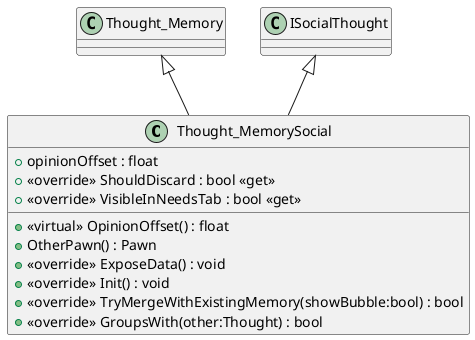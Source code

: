 @startuml
class Thought_MemorySocial {
    + opinionOffset : float
    + <<override>> ShouldDiscard : bool <<get>>
    + <<override>> VisibleInNeedsTab : bool <<get>>
    + <<virtual>> OpinionOffset() : float
    + OtherPawn() : Pawn
    + <<override>> ExposeData() : void
    + <<override>> Init() : void
    + <<override>> TryMergeWithExistingMemory(showBubble:bool) : bool
    + <<override>> GroupsWith(other:Thought) : bool
}
Thought_Memory <|-- Thought_MemorySocial
ISocialThought <|-- Thought_MemorySocial
@enduml
